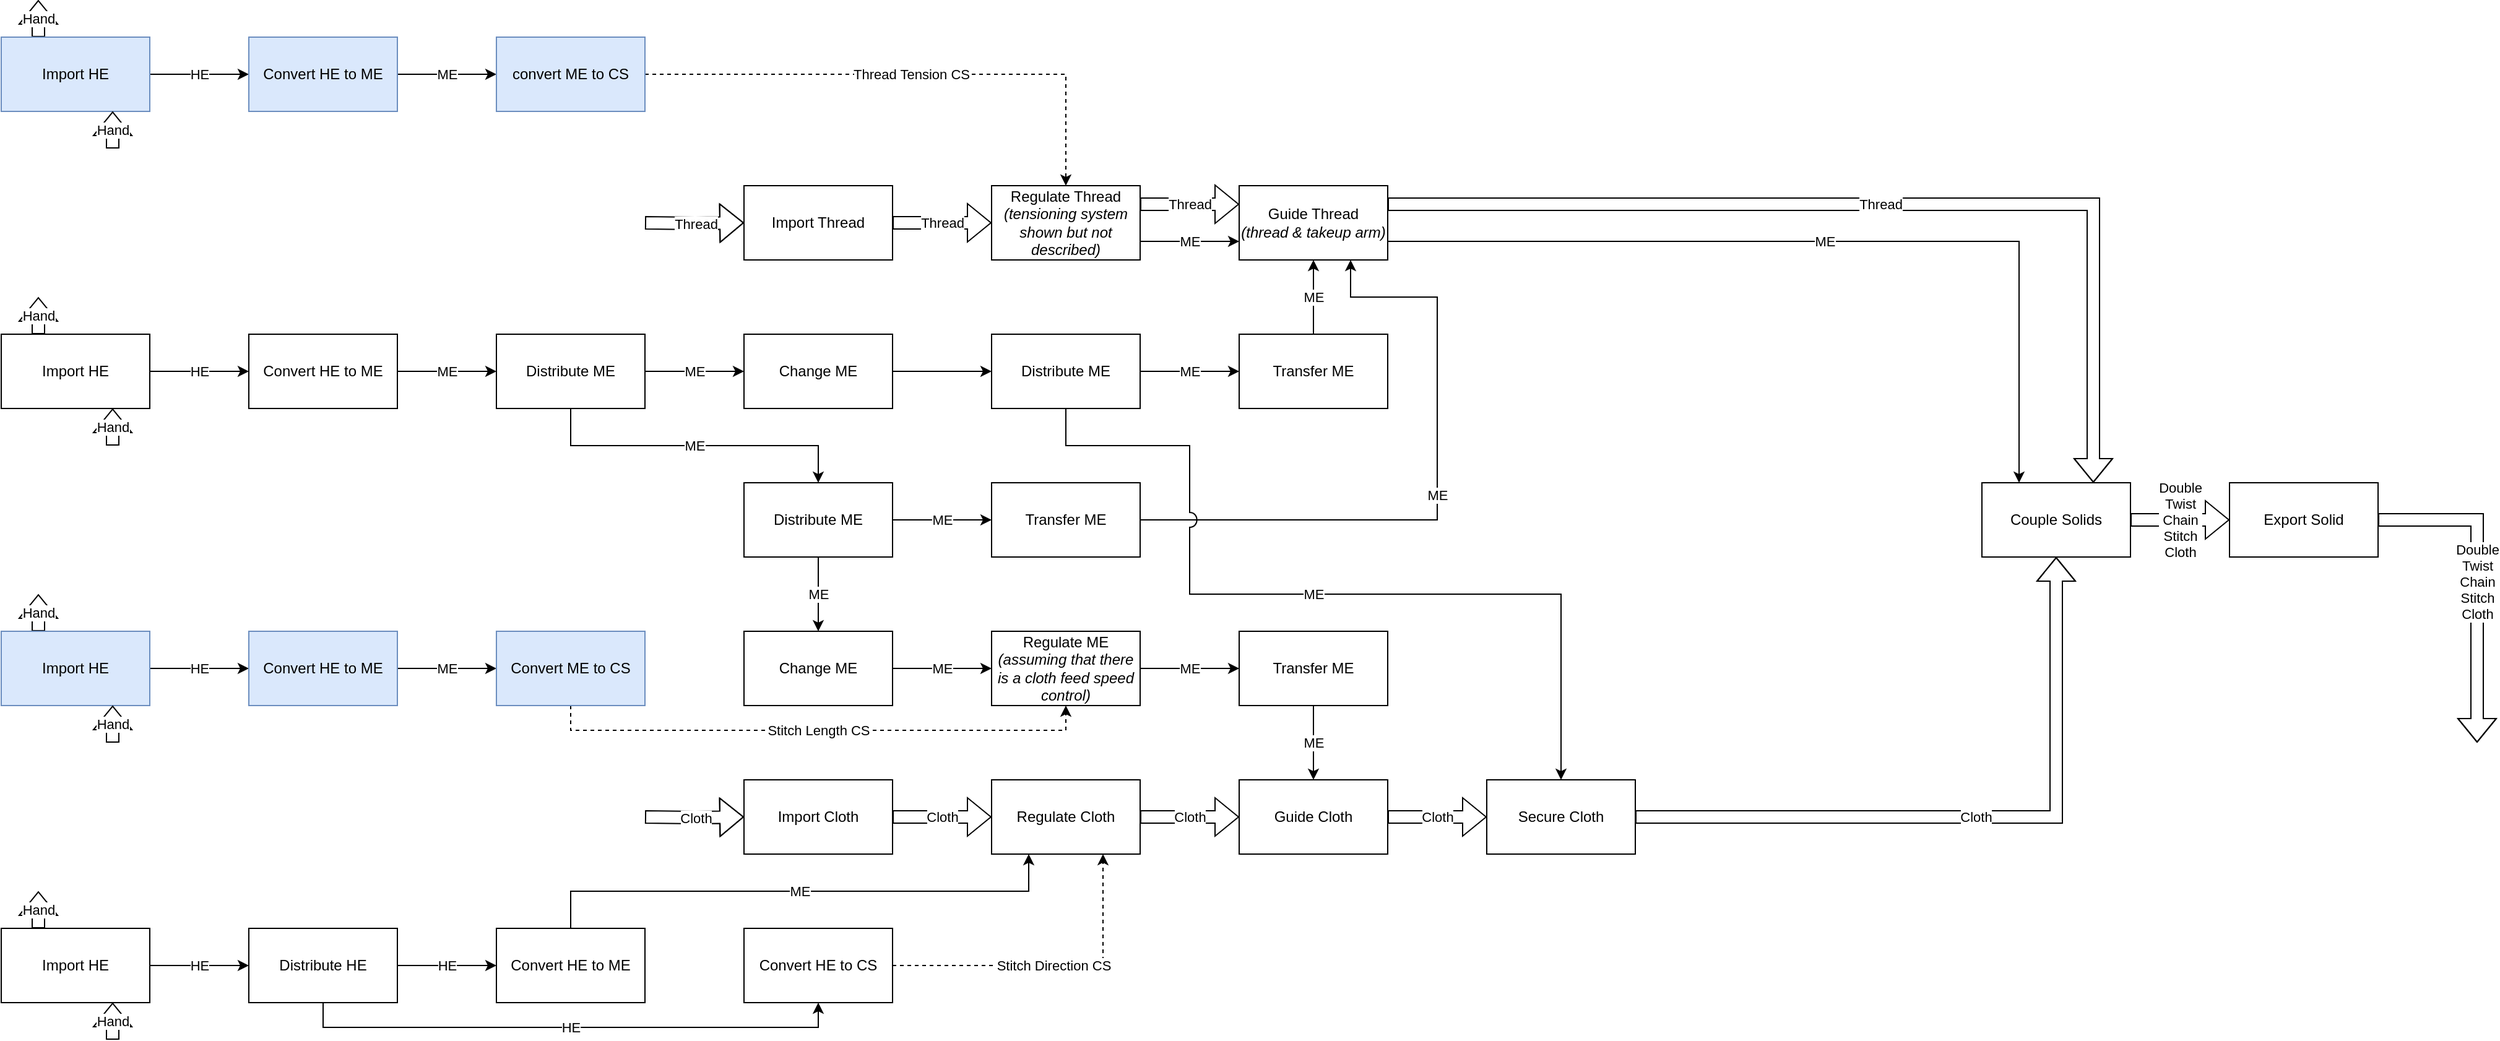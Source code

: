 <mxfile version="20.2.8" type="device"><diagram id="nXkyz65qhgdw2utk5sAE" name="Page-1"><mxGraphModel dx="1422" dy="865" grid="1" gridSize="10" guides="1" tooltips="1" connect="1" arrows="1" fold="1" page="1" pageScale="1" pageWidth="1100" pageHeight="850" math="0" shadow="0"><root><mxCell id="0"/><mxCell id="1" parent="0"/><mxCell id="Z7UBGKC8czrYu8XIeD56-3" value="Hand" style="edgeStyle=orthogonalEdgeStyle;shape=flexArrow;rounded=0;orthogonalLoop=1;jettySize=auto;html=1;exitX=0.25;exitY=0;exitDx=0;exitDy=0;" parent="1" source="Z7UBGKC8czrYu8XIeD56-1" edge="1"><mxGeometry relative="1" as="geometry"><mxPoint x="70" y="240" as="targetPoint"/></mxGeometry></mxCell><mxCell id="Z7UBGKC8czrYu8XIeD56-5" value="HE" style="edgeStyle=orthogonalEdgeStyle;rounded=0;orthogonalLoop=1;jettySize=auto;html=1;exitX=1;exitY=0.5;exitDx=0;exitDy=0;entryX=0;entryY=0.5;entryDx=0;entryDy=0;" parent="1" source="Z7UBGKC8czrYu8XIeD56-1" target="Z7UBGKC8czrYu8XIeD56-4" edge="1"><mxGeometry relative="1" as="geometry"/></mxCell><mxCell id="Z7UBGKC8czrYu8XIeD56-1" value="Import HE" style="rounded=0;whiteSpace=wrap;html=1;" parent="1" vertex="1"><mxGeometry x="40" y="270" width="120" height="60" as="geometry"/></mxCell><mxCell id="Z7UBGKC8czrYu8XIeD56-2" value="Hand" style="edgeStyle=orthogonalEdgeStyle;rounded=0;orthogonalLoop=1;jettySize=auto;html=1;entryX=0.75;entryY=1;entryDx=0;entryDy=0;shape=flexArrow;" parent="1" target="Z7UBGKC8czrYu8XIeD56-1" edge="1"><mxGeometry relative="1" as="geometry"><mxPoint x="130" y="360" as="sourcePoint"/></mxGeometry></mxCell><mxCell id="Z7UBGKC8czrYu8XIeD56-10" value="ME" style="edgeStyle=orthogonalEdgeStyle;rounded=0;orthogonalLoop=1;jettySize=auto;html=1;exitX=1;exitY=0.5;exitDx=0;exitDy=0;entryX=0;entryY=0.5;entryDx=0;entryDy=0;" parent="1" source="Z7UBGKC8czrYu8XIeD56-4" target="Z7UBGKC8czrYu8XIeD56-6" edge="1"><mxGeometry relative="1" as="geometry"/></mxCell><mxCell id="Z7UBGKC8czrYu8XIeD56-4" value="Convert HE to ME" style="rounded=0;whiteSpace=wrap;html=1;" parent="1" vertex="1"><mxGeometry x="240" y="270" width="120" height="60" as="geometry"/></mxCell><mxCell id="Z7UBGKC8czrYu8XIeD56-11" value="ME" style="edgeStyle=orthogonalEdgeStyle;rounded=0;orthogonalLoop=1;jettySize=auto;html=1;exitX=1;exitY=0.5;exitDx=0;exitDy=0;entryX=0;entryY=0.5;entryDx=0;entryDy=0;" parent="1" source="Z7UBGKC8czrYu8XIeD56-6" target="Z7UBGKC8czrYu8XIeD56-7" edge="1"><mxGeometry relative="1" as="geometry"/></mxCell><mxCell id="Z7UBGKC8czrYu8XIeD56-40" value="ME" style="edgeStyle=orthogonalEdgeStyle;rounded=0;orthogonalLoop=1;jettySize=auto;html=1;exitX=0.5;exitY=1;exitDx=0;exitDy=0;entryX=0.5;entryY=0;entryDx=0;entryDy=0;" parent="1" source="Z7UBGKC8czrYu8XIeD56-6" target="Z7UBGKC8czrYu8XIeD56-31" edge="1"><mxGeometry relative="1" as="geometry"/></mxCell><mxCell id="Z7UBGKC8czrYu8XIeD56-6" value="Distribute ME" style="rounded=0;whiteSpace=wrap;html=1;" parent="1" vertex="1"><mxGeometry x="440" y="270" width="120" height="60" as="geometry"/></mxCell><mxCell id="Z7UBGKC8czrYu8XIeD56-13" value="ME" style="edgeStyle=orthogonalEdgeStyle;rounded=0;orthogonalLoop=1;jettySize=auto;html=1;entryX=0;entryY=0.5;entryDx=0;entryDy=0;exitX=1;exitY=0.5;exitDx=0;exitDy=0;" parent="1" source="Z7UBGKC8czrYu8XIeD56-62" target="Z7UBGKC8czrYu8XIeD56-8" edge="1"><mxGeometry relative="1" as="geometry"><mxPoint x="970" y="300" as="sourcePoint"/></mxGeometry></mxCell><mxCell id="Z7UBGKC8czrYu8XIeD56-63" style="edgeStyle=orthogonalEdgeStyle;rounded=0;orthogonalLoop=1;jettySize=auto;html=1;exitX=1;exitY=0.5;exitDx=0;exitDy=0;entryX=0;entryY=0.5;entryDx=0;entryDy=0;" parent="1" source="Z7UBGKC8czrYu8XIeD56-7" target="Z7UBGKC8czrYu8XIeD56-62" edge="1"><mxGeometry relative="1" as="geometry"/></mxCell><mxCell id="Z7UBGKC8czrYu8XIeD56-7" value="Change ME" style="rounded=0;whiteSpace=wrap;html=1;" parent="1" vertex="1"><mxGeometry x="640" y="270" width="120" height="60" as="geometry"/></mxCell><mxCell id="Z7UBGKC8czrYu8XIeD56-18" value="ME" style="edgeStyle=orthogonalEdgeStyle;rounded=0;orthogonalLoop=1;jettySize=auto;html=1;exitX=0.5;exitY=0;exitDx=0;exitDy=0;entryX=0.5;entryY=1;entryDx=0;entryDy=0;" parent="1" source="Z7UBGKC8czrYu8XIeD56-8" target="Z7UBGKC8czrYu8XIeD56-14" edge="1"><mxGeometry relative="1" as="geometry"/></mxCell><mxCell id="Z7UBGKC8czrYu8XIeD56-8" value="Transfer ME" style="rounded=0;whiteSpace=wrap;html=1;" parent="1" vertex="1"><mxGeometry x="1040" y="270" width="120" height="60" as="geometry"/></mxCell><mxCell id="Z7UBGKC8czrYu8XIeD56-16" value="Thread" style="edgeStyle=orthogonalEdgeStyle;rounded=0;orthogonalLoop=1;jettySize=auto;html=1;exitX=1;exitY=0.25;exitDx=0;exitDy=0;entryX=0;entryY=0.25;entryDx=0;entryDy=0;shape=flexArrow;" parent="1" source="Z7UBGKC8czrYu8XIeD56-46" target="Z7UBGKC8czrYu8XIeD56-14" edge="1"><mxGeometry relative="1" as="geometry"><mxPoint x="960" y="165" as="sourcePoint"/></mxGeometry></mxCell><mxCell id="Z7UBGKC8czrYu8XIeD56-17" value="ME" style="edgeStyle=orthogonalEdgeStyle;rounded=0;orthogonalLoop=1;jettySize=auto;html=1;exitX=1;exitY=0.75;exitDx=0;exitDy=0;entryX=0;entryY=0.75;entryDx=0;entryDy=0;" parent="1" source="Z7UBGKC8czrYu8XIeD56-46" target="Z7UBGKC8czrYu8XIeD56-14" edge="1"><mxGeometry relative="1" as="geometry"><mxPoint x="960" y="195" as="sourcePoint"/></mxGeometry></mxCell><mxCell id="Z7UBGKC8czrYu8XIeD56-14" value="Guide Thread&lt;br&gt;&lt;i&gt;(thread &amp;amp; takeup arm)&lt;/i&gt;" style="rounded=0;whiteSpace=wrap;html=1;" parent="1" vertex="1"><mxGeometry x="1040" y="150" width="120" height="60" as="geometry"/></mxCell><mxCell id="Z7UBGKC8czrYu8XIeD56-29" value="Thread" style="edgeStyle=orthogonalEdgeStyle;shape=flexArrow;rounded=0;orthogonalLoop=1;jettySize=auto;html=1;exitX=1;exitY=0.25;exitDx=0;exitDy=0;entryX=0.75;entryY=0;entryDx=0;entryDy=0;" parent="1" source="Z7UBGKC8czrYu8XIeD56-14" target="Z7UBGKC8czrYu8XIeD56-26" edge="1"><mxGeometry relative="1" as="geometry"><mxPoint x="1360" y="165.0" as="sourcePoint"/></mxGeometry></mxCell><mxCell id="Z7UBGKC8czrYu8XIeD56-42" value="ME" style="edgeStyle=orthogonalEdgeStyle;rounded=0;orthogonalLoop=1;jettySize=auto;html=1;exitX=1;exitY=0.75;exitDx=0;exitDy=0;entryX=0.25;entryY=0;entryDx=0;entryDy=0;" parent="1" source="Z7UBGKC8czrYu8XIeD56-14" target="Z7UBGKC8czrYu8XIeD56-26" edge="1"><mxGeometry relative="1" as="geometry"><mxPoint x="1360" y="195.0" as="sourcePoint"/></mxGeometry></mxCell><mxCell id="Z7UBGKC8czrYu8XIeD56-68" value="Double&lt;br&gt;Twist&lt;br&gt;Chain&lt;br&gt;Stitch&lt;br&gt;Cloth" style="edgeStyle=orthogonalEdgeStyle;shape=flexArrow;rounded=0;jumpStyle=arc;jumpSize=12;orthogonalLoop=1;jettySize=auto;html=1;exitX=1;exitY=0.5;exitDx=0;exitDy=0;entryX=0;entryY=0.5;entryDx=0;entryDy=0;" parent="1" source="Z7UBGKC8czrYu8XIeD56-26" target="Z7UBGKC8czrYu8XIeD56-67" edge="1"><mxGeometry relative="1" as="geometry"/></mxCell><mxCell id="Z7UBGKC8czrYu8XIeD56-26" value="Couple Solids" style="rounded=0;whiteSpace=wrap;html=1;" parent="1" vertex="1"><mxGeometry x="1640" y="390" width="120" height="60" as="geometry"/></mxCell><mxCell id="Z7UBGKC8czrYu8XIeD56-39" value="ME" style="edgeStyle=orthogonalEdgeStyle;rounded=0;orthogonalLoop=1;jettySize=auto;html=1;exitX=1;exitY=0.5;exitDx=0;exitDy=0;entryX=0;entryY=0.5;entryDx=0;entryDy=0;" parent="1" source="Z7UBGKC8czrYu8XIeD56-31" target="Z7UBGKC8czrYu8XIeD56-32" edge="1"><mxGeometry relative="1" as="geometry"/></mxCell><mxCell id="Z7UBGKC8czrYu8XIeD56-51" value="ME" style="edgeStyle=orthogonalEdgeStyle;rounded=0;orthogonalLoop=1;jettySize=auto;html=1;exitX=0.5;exitY=1;exitDx=0;exitDy=0;entryX=0.5;entryY=0;entryDx=0;entryDy=0;" parent="1" source="Z7UBGKC8czrYu8XIeD56-31" target="Z7UBGKC8czrYu8XIeD56-43" edge="1"><mxGeometry relative="1" as="geometry"/></mxCell><mxCell id="Z7UBGKC8czrYu8XIeD56-31" value="Distribute ME" style="rounded=0;whiteSpace=wrap;html=1;" parent="1" vertex="1"><mxGeometry x="640" y="390" width="120" height="60" as="geometry"/></mxCell><mxCell id="Z7UBGKC8czrYu8XIeD56-33" value="ME" style="edgeStyle=orthogonalEdgeStyle;rounded=0;orthogonalLoop=1;jettySize=auto;html=1;exitX=1;exitY=0.5;exitDx=0;exitDy=0;entryX=0.75;entryY=1;entryDx=0;entryDy=0;" parent="1" source="Z7UBGKC8czrYu8XIeD56-32" target="Z7UBGKC8czrYu8XIeD56-14" edge="1"><mxGeometry relative="1" as="geometry"><Array as="points"><mxPoint x="1200" y="420"/><mxPoint x="1200" y="240"/><mxPoint x="1130" y="240"/></Array><mxPoint x="1270" y="210.0" as="targetPoint"/></mxGeometry></mxCell><mxCell id="Z7UBGKC8czrYu8XIeD56-32" value="Transfer ME" style="rounded=0;whiteSpace=wrap;html=1;" parent="1" vertex="1"><mxGeometry x="840" y="390" width="120" height="60" as="geometry"/></mxCell><mxCell id="Z7UBGKC8czrYu8XIeD56-52" value="ME" style="edgeStyle=orthogonalEdgeStyle;rounded=0;orthogonalLoop=1;jettySize=auto;html=1;exitX=1;exitY=0.5;exitDx=0;exitDy=0;entryX=0;entryY=0.5;entryDx=0;entryDy=0;" parent="1" source="Z7UBGKC8czrYu8XIeD56-43" target="Z7UBGKC8czrYu8XIeD56-44" edge="1"><mxGeometry relative="1" as="geometry"/></mxCell><mxCell id="Z7UBGKC8czrYu8XIeD56-43" value="Change ME" style="rounded=0;whiteSpace=wrap;html=1;" parent="1" vertex="1"><mxGeometry x="640" y="510" width="120" height="60" as="geometry"/></mxCell><mxCell id="Z7UBGKC8czrYu8XIeD56-53" value="ME" style="edgeStyle=orthogonalEdgeStyle;rounded=0;orthogonalLoop=1;jettySize=auto;html=1;exitX=1;exitY=0.5;exitDx=0;exitDy=0;entryX=0;entryY=0.5;entryDx=0;entryDy=0;" parent="1" source="Z7UBGKC8czrYu8XIeD56-44" target="Z7UBGKC8czrYu8XIeD56-45" edge="1"><mxGeometry relative="1" as="geometry"/></mxCell><mxCell id="Z7UBGKC8czrYu8XIeD56-44" value="Regulate ME&lt;br&gt;&lt;i&gt;(assuming that there is a cloth feed speed control)&lt;/i&gt;" style="rounded=0;whiteSpace=wrap;html=1;" parent="1" vertex="1"><mxGeometry x="840" y="510" width="120" height="60" as="geometry"/></mxCell><mxCell id="Z7UBGKC8czrYu8XIeD56-60" value="ME" style="edgeStyle=orthogonalEdgeStyle;rounded=0;orthogonalLoop=1;jettySize=auto;html=1;exitX=0.5;exitY=1;exitDx=0;exitDy=0;entryX=0.5;entryY=0;entryDx=0;entryDy=0;" parent="1" source="Z7UBGKC8czrYu8XIeD56-45" target="Z7UBGKC8czrYu8XIeD56-54" edge="1"><mxGeometry relative="1" as="geometry"/></mxCell><mxCell id="Z7UBGKC8czrYu8XIeD56-45" value="Transfer ME" style="rounded=0;whiteSpace=wrap;html=1;" parent="1" vertex="1"><mxGeometry x="1040" y="510" width="120" height="60" as="geometry"/></mxCell><mxCell id="Z7UBGKC8czrYu8XIeD56-46" value="Regulate Thread&lt;br&gt;&lt;i&gt;(tensioning system shown but not described)&lt;/i&gt;" style="rounded=0;whiteSpace=wrap;html=1;" parent="1" vertex="1"><mxGeometry x="840" y="150" width="120" height="60" as="geometry"/></mxCell><mxCell id="Z7UBGKC8czrYu8XIeD56-49" value="Thread" style="edgeStyle=orthogonalEdgeStyle;shape=flexArrow;rounded=0;orthogonalLoop=1;jettySize=auto;html=1;exitX=1;exitY=0.5;exitDx=0;exitDy=0;entryX=0;entryY=0.5;entryDx=0;entryDy=0;" parent="1" source="Z7UBGKC8czrYu8XIeD56-47" target="Z7UBGKC8czrYu8XIeD56-46" edge="1"><mxGeometry relative="1" as="geometry"/></mxCell><mxCell id="Z7UBGKC8czrYu8XIeD56-47" value="Import Thread" style="rounded=0;whiteSpace=wrap;html=1;" parent="1" vertex="1"><mxGeometry x="640" y="150" width="120" height="60" as="geometry"/></mxCell><mxCell id="Z7UBGKC8czrYu8XIeD56-48" value="Thread" style="edgeStyle=orthogonalEdgeStyle;rounded=0;orthogonalLoop=1;jettySize=auto;html=1;entryX=0;entryY=0.5;entryDx=0;entryDy=0;shape=flexArrow;" parent="1" target="Z7UBGKC8czrYu8XIeD56-47" edge="1"><mxGeometry relative="1" as="geometry"><mxPoint x="560" y="180" as="sourcePoint"/></mxGeometry></mxCell><mxCell id="Z7UBGKC8czrYu8XIeD56-65" value="Cloth" style="edgeStyle=orthogonalEdgeStyle;rounded=0;jumpStyle=arc;jumpSize=12;orthogonalLoop=1;jettySize=auto;html=1;exitX=1;exitY=0.5;exitDx=0;exitDy=0;entryX=0;entryY=0.5;entryDx=0;entryDy=0;shape=flexArrow;" parent="1" source="Z7UBGKC8czrYu8XIeD56-54" target="Z7UBGKC8czrYu8XIeD56-61" edge="1"><mxGeometry relative="1" as="geometry"/></mxCell><mxCell id="Z7UBGKC8czrYu8XIeD56-54" value="Guide Cloth" style="rounded=0;whiteSpace=wrap;html=1;" parent="1" vertex="1"><mxGeometry x="1040" y="630" width="120" height="60" as="geometry"/></mxCell><mxCell id="Z7UBGKC8czrYu8XIeD56-59" value="Cloth" style="edgeStyle=orthogonalEdgeStyle;shape=flexArrow;rounded=0;orthogonalLoop=1;jettySize=auto;html=1;exitX=1;exitY=0.5;exitDx=0;exitDy=0;entryX=0;entryY=0.5;entryDx=0;entryDy=0;" parent="1" source="Z7UBGKC8czrYu8XIeD56-55" target="Z7UBGKC8czrYu8XIeD56-54" edge="1"><mxGeometry relative="1" as="geometry"/></mxCell><mxCell id="Z7UBGKC8czrYu8XIeD56-55" value="Regulate Cloth" style="rounded=0;whiteSpace=wrap;html=1;" parent="1" vertex="1"><mxGeometry x="840" y="630" width="120" height="60" as="geometry"/></mxCell><mxCell id="Z7UBGKC8czrYu8XIeD56-56" value="Cloth" style="edgeStyle=orthogonalEdgeStyle;rounded=0;orthogonalLoop=1;jettySize=auto;html=1;entryX=0;entryY=0.5;entryDx=0;entryDy=0;shape=flexArrow;exitX=1;exitY=0.5;exitDx=0;exitDy=0;" parent="1" source="Z7UBGKC8czrYu8XIeD56-57" target="Z7UBGKC8czrYu8XIeD56-55" edge="1"><mxGeometry relative="1" as="geometry"><mxPoint x="760" y="660" as="sourcePoint"/></mxGeometry></mxCell><mxCell id="Z7UBGKC8czrYu8XIeD56-57" value="Import Cloth" style="rounded=0;whiteSpace=wrap;html=1;" parent="1" vertex="1"><mxGeometry x="640" y="630" width="120" height="60" as="geometry"/></mxCell><mxCell id="Z7UBGKC8czrYu8XIeD56-58" value="Cloth" style="edgeStyle=orthogonalEdgeStyle;shape=flexArrow;rounded=0;orthogonalLoop=1;jettySize=auto;html=1;entryX=0;entryY=0.5;entryDx=0;entryDy=0;" parent="1" target="Z7UBGKC8czrYu8XIeD56-57" edge="1"><mxGeometry relative="1" as="geometry"><mxPoint x="560" y="660" as="sourcePoint"/></mxGeometry></mxCell><mxCell id="Z7UBGKC8czrYu8XIeD56-66" value="Cloth" style="edgeStyle=orthogonalEdgeStyle;shape=flexArrow;rounded=0;jumpStyle=arc;jumpSize=12;orthogonalLoop=1;jettySize=auto;html=1;exitX=1;exitY=0.5;exitDx=0;exitDy=0;entryX=0.5;entryY=1;entryDx=0;entryDy=0;" parent="1" source="Z7UBGKC8czrYu8XIeD56-61" target="Z7UBGKC8czrYu8XIeD56-26" edge="1"><mxGeometry relative="1" as="geometry"/></mxCell><mxCell id="Z7UBGKC8czrYu8XIeD56-61" value="Secure Cloth" style="rounded=0;whiteSpace=wrap;html=1;" parent="1" vertex="1"><mxGeometry x="1240" y="630" width="120" height="60" as="geometry"/></mxCell><mxCell id="Z7UBGKC8czrYu8XIeD56-64" value="ME" style="edgeStyle=orthogonalEdgeStyle;rounded=0;orthogonalLoop=1;jettySize=auto;html=1;exitX=0.5;exitY=1;exitDx=0;exitDy=0;entryX=0.5;entryY=0;entryDx=0;entryDy=0;jumpStyle=arc;jumpSize=12;" parent="1" source="Z7UBGKC8czrYu8XIeD56-62" target="Z7UBGKC8czrYu8XIeD56-61" edge="1"><mxGeometry relative="1" as="geometry"><Array as="points"><mxPoint x="900" y="360"/><mxPoint x="1000" y="360"/><mxPoint x="1000" y="480"/><mxPoint x="1300" y="480"/></Array></mxGeometry></mxCell><mxCell id="Z7UBGKC8czrYu8XIeD56-62" value="Distribute ME" style="rounded=0;whiteSpace=wrap;html=1;" parent="1" vertex="1"><mxGeometry x="840" y="270" width="120" height="60" as="geometry"/></mxCell><mxCell id="Z7UBGKC8czrYu8XIeD56-69" value="&lt;span style=&quot;color: rgb(0, 0, 0); font-family: Helvetica; font-size: 11px; font-style: normal; font-variant-ligatures: normal; font-variant-caps: normal; font-weight: 400; letter-spacing: normal; orphans: 2; text-align: center; text-indent: 0px; text-transform: none; widows: 2; word-spacing: 0px; -webkit-text-stroke-width: 0px; background-color: rgb(255, 255, 255); text-decoration-thickness: initial; text-decoration-style: initial; text-decoration-color: initial; float: none; display: inline !important;&quot;&gt;Double&lt;/span&gt;&lt;br style=&quot;color: rgb(0, 0, 0); font-family: Helvetica; font-size: 11px; font-style: normal; font-variant-ligatures: normal; font-variant-caps: normal; font-weight: 400; letter-spacing: normal; orphans: 2; text-align: center; text-indent: 0px; text-transform: none; widows: 2; word-spacing: 0px; -webkit-text-stroke-width: 0px; text-decoration-thickness: initial; text-decoration-style: initial; text-decoration-color: initial;&quot;&gt;&lt;span style=&quot;color: rgb(0, 0, 0); font-family: Helvetica; font-size: 11px; font-style: normal; font-variant-ligatures: normal; font-variant-caps: normal; font-weight: 400; letter-spacing: normal; orphans: 2; text-align: center; text-indent: 0px; text-transform: none; widows: 2; word-spacing: 0px; -webkit-text-stroke-width: 0px; background-color: rgb(255, 255, 255); text-decoration-thickness: initial; text-decoration-style: initial; text-decoration-color: initial; float: none; display: inline !important;&quot;&gt;Twist&lt;/span&gt;&lt;br style=&quot;color: rgb(0, 0, 0); font-family: Helvetica; font-size: 11px; font-style: normal; font-variant-ligatures: normal; font-variant-caps: normal; font-weight: 400; letter-spacing: normal; orphans: 2; text-align: center; text-indent: 0px; text-transform: none; widows: 2; word-spacing: 0px; -webkit-text-stroke-width: 0px; text-decoration-thickness: initial; text-decoration-style: initial; text-decoration-color: initial;&quot;&gt;&lt;span style=&quot;color: rgb(0, 0, 0); font-family: Helvetica; font-size: 11px; font-style: normal; font-variant-ligatures: normal; font-variant-caps: normal; font-weight: 400; letter-spacing: normal; orphans: 2; text-align: center; text-indent: 0px; text-transform: none; widows: 2; word-spacing: 0px; -webkit-text-stroke-width: 0px; background-color: rgb(255, 255, 255); text-decoration-thickness: initial; text-decoration-style: initial; text-decoration-color: initial; float: none; display: inline !important;&quot;&gt;Chain&lt;/span&gt;&lt;br style=&quot;color: rgb(0, 0, 0); font-family: Helvetica; font-size: 11px; font-style: normal; font-variant-ligatures: normal; font-variant-caps: normal; font-weight: 400; letter-spacing: normal; orphans: 2; text-align: center; text-indent: 0px; text-transform: none; widows: 2; word-spacing: 0px; -webkit-text-stroke-width: 0px; text-decoration-thickness: initial; text-decoration-style: initial; text-decoration-color: initial;&quot;&gt;&lt;span style=&quot;color: rgb(0, 0, 0); font-family: Helvetica; font-size: 11px; font-style: normal; font-variant-ligatures: normal; font-variant-caps: normal; font-weight: 400; letter-spacing: normal; orphans: 2; text-align: center; text-indent: 0px; text-transform: none; widows: 2; word-spacing: 0px; -webkit-text-stroke-width: 0px; background-color: rgb(255, 255, 255); text-decoration-thickness: initial; text-decoration-style: initial; text-decoration-color: initial; float: none; display: inline !important;&quot;&gt;Stitch&lt;/span&gt;&lt;br style=&quot;color: rgb(0, 0, 0); font-family: Helvetica; font-size: 11px; font-style: normal; font-variant-ligatures: normal; font-variant-caps: normal; font-weight: 400; letter-spacing: normal; orphans: 2; text-align: center; text-indent: 0px; text-transform: none; widows: 2; word-spacing: 0px; -webkit-text-stroke-width: 0px; text-decoration-thickness: initial; text-decoration-style: initial; text-decoration-color: initial;&quot;&gt;&lt;span style=&quot;color: rgb(0, 0, 0); font-family: Helvetica; font-size: 11px; font-style: normal; font-variant-ligatures: normal; font-variant-caps: normal; font-weight: 400; letter-spacing: normal; orphans: 2; text-align: center; text-indent: 0px; text-transform: none; widows: 2; word-spacing: 0px; -webkit-text-stroke-width: 0px; background-color: rgb(255, 255, 255); text-decoration-thickness: initial; text-decoration-style: initial; text-decoration-color: initial; float: none; display: inline !important;&quot;&gt;Cloth&lt;/span&gt;" style="edgeStyle=orthogonalEdgeStyle;shape=flexArrow;rounded=0;jumpStyle=arc;jumpSize=12;orthogonalLoop=1;jettySize=auto;html=1;exitX=1;exitY=0.5;exitDx=0;exitDy=0;" parent="1" source="Z7UBGKC8czrYu8XIeD56-67" edge="1"><mxGeometry x="0.0" relative="1" as="geometry"><mxPoint x="2040" y="600" as="targetPoint"/><Array as="points"><mxPoint x="2040" y="420"/></Array><mxPoint as="offset"/></mxGeometry></mxCell><mxCell id="Z7UBGKC8czrYu8XIeD56-67" value="Export Solid" style="rounded=0;whiteSpace=wrap;html=1;" parent="1" vertex="1"><mxGeometry x="1840" y="390" width="120" height="60" as="geometry"/></mxCell><mxCell id="Z7UBGKC8czrYu8XIeD56-72" value="Hand" style="edgeStyle=orthogonalEdgeStyle;shape=flexArrow;rounded=0;orthogonalLoop=1;jettySize=auto;html=1;exitX=0.25;exitY=0;exitDx=0;exitDy=0;" parent="1" source="Z7UBGKC8czrYu8XIeD56-73" edge="1"><mxGeometry relative="1" as="geometry"><mxPoint x="70" y="720.0" as="targetPoint"/></mxGeometry></mxCell><mxCell id="Z7UBGKC8czrYu8XIeD56-78" value="HE" style="edgeStyle=orthogonalEdgeStyle;rounded=0;jumpStyle=arc;jumpSize=12;orthogonalLoop=1;jettySize=auto;html=1;exitX=1;exitY=0.5;exitDx=0;exitDy=0;entryX=0;entryY=0.5;entryDx=0;entryDy=0;" parent="1" source="Z7UBGKC8czrYu8XIeD56-73" target="Z7UBGKC8czrYu8XIeD56-75" edge="1"><mxGeometry relative="1" as="geometry"/></mxCell><mxCell id="Z7UBGKC8czrYu8XIeD56-73" value="Import HE" style="rounded=0;whiteSpace=wrap;html=1;" parent="1" vertex="1"><mxGeometry x="40" y="750" width="120" height="60" as="geometry"/></mxCell><mxCell id="Z7UBGKC8czrYu8XIeD56-74" value="Hand" style="edgeStyle=orthogonalEdgeStyle;rounded=0;orthogonalLoop=1;jettySize=auto;html=1;entryX=0.75;entryY=1;entryDx=0;entryDy=0;shape=flexArrow;" parent="1" target="Z7UBGKC8czrYu8XIeD56-73" edge="1"><mxGeometry relative="1" as="geometry"><mxPoint x="130" y="840.0" as="sourcePoint"/></mxGeometry></mxCell><mxCell id="Z7UBGKC8czrYu8XIeD56-79" value="HE" style="edgeStyle=orthogonalEdgeStyle;rounded=0;jumpStyle=arc;jumpSize=12;orthogonalLoop=1;jettySize=auto;html=1;exitX=1;exitY=0.5;exitDx=0;exitDy=0;entryX=0;entryY=0.5;entryDx=0;entryDy=0;" parent="1" source="Z7UBGKC8czrYu8XIeD56-75" target="Z7UBGKC8czrYu8XIeD56-76" edge="1"><mxGeometry relative="1" as="geometry"/></mxCell><mxCell id="Z7UBGKC8czrYu8XIeD56-81" value="HE" style="edgeStyle=orthogonalEdgeStyle;rounded=0;jumpStyle=arc;jumpSize=12;orthogonalLoop=1;jettySize=auto;html=1;exitX=0.5;exitY=1;exitDx=0;exitDy=0;entryX=0.5;entryY=1;entryDx=0;entryDy=0;" parent="1" source="Z7UBGKC8czrYu8XIeD56-75" target="Z7UBGKC8czrYu8XIeD56-77" edge="1"><mxGeometry relative="1" as="geometry"/></mxCell><mxCell id="Z7UBGKC8czrYu8XIeD56-75" value="Distribute HE" style="rounded=0;whiteSpace=wrap;html=1;" parent="1" vertex="1"><mxGeometry x="240" y="750" width="120" height="60" as="geometry"/></mxCell><mxCell id="Z7UBGKC8czrYu8XIeD56-83" value="ME" style="edgeStyle=orthogonalEdgeStyle;rounded=0;jumpStyle=arc;jumpSize=12;orthogonalLoop=1;jettySize=auto;html=1;exitX=0.5;exitY=0;exitDx=0;exitDy=0;entryX=0.25;entryY=1;entryDx=0;entryDy=0;" parent="1" source="Z7UBGKC8czrYu8XIeD56-76" target="Z7UBGKC8czrYu8XIeD56-55" edge="1"><mxGeometry relative="1" as="geometry"/></mxCell><mxCell id="Z7UBGKC8czrYu8XIeD56-76" value="Convert HE to ME" style="rounded=0;whiteSpace=wrap;html=1;" parent="1" vertex="1"><mxGeometry x="440" y="750" width="120" height="60" as="geometry"/></mxCell><mxCell id="Z7UBGKC8czrYu8XIeD56-84" value="Stitch Direction CS" style="edgeStyle=orthogonalEdgeStyle;rounded=0;jumpStyle=arc;jumpSize=12;orthogonalLoop=1;jettySize=auto;html=1;exitX=1;exitY=0.5;exitDx=0;exitDy=0;entryX=0.75;entryY=1;entryDx=0;entryDy=0;dashed=1;" parent="1" source="Z7UBGKC8czrYu8XIeD56-77" target="Z7UBGKC8czrYu8XIeD56-55" edge="1"><mxGeometry relative="1" as="geometry"/></mxCell><mxCell id="Z7UBGKC8czrYu8XIeD56-77" value="Convert HE to CS" style="rounded=0;whiteSpace=wrap;html=1;" parent="1" vertex="1"><mxGeometry x="640" y="750" width="120" height="60" as="geometry"/></mxCell><mxCell id="Z7UBGKC8czrYu8XIeD56-85" value="Hand" style="edgeStyle=orthogonalEdgeStyle;shape=flexArrow;rounded=0;orthogonalLoop=1;jettySize=auto;html=1;exitX=0.25;exitY=0;exitDx=0;exitDy=0;" parent="1" source="Z7UBGKC8czrYu8XIeD56-86" edge="1"><mxGeometry relative="1" as="geometry"><mxPoint x="70" y="480" as="targetPoint"/></mxGeometry></mxCell><mxCell id="Z7UBGKC8czrYu8XIeD56-90" value="HE" style="edgeStyle=orthogonalEdgeStyle;rounded=0;jumpStyle=arc;jumpSize=12;orthogonalLoop=1;jettySize=auto;html=1;exitX=1;exitY=0.5;exitDx=0;exitDy=0;entryX=0;entryY=0.5;entryDx=0;entryDy=0;" parent="1" source="Z7UBGKC8czrYu8XIeD56-86" target="Z7UBGKC8czrYu8XIeD56-88" edge="1"><mxGeometry relative="1" as="geometry"/></mxCell><mxCell id="Z7UBGKC8czrYu8XIeD56-86" value="Import HE" style="rounded=0;whiteSpace=wrap;html=1;fillColor=#dae8fc;strokeColor=#6c8ebf;" parent="1" vertex="1"><mxGeometry x="40" y="510" width="120" height="60" as="geometry"/></mxCell><mxCell id="Z7UBGKC8czrYu8XIeD56-87" value="Hand" style="edgeStyle=orthogonalEdgeStyle;rounded=0;orthogonalLoop=1;jettySize=auto;html=1;entryX=0.75;entryY=1;entryDx=0;entryDy=0;shape=flexArrow;" parent="1" target="Z7UBGKC8czrYu8XIeD56-86" edge="1"><mxGeometry relative="1" as="geometry"><mxPoint x="130" y="600" as="sourcePoint"/></mxGeometry></mxCell><mxCell id="Z7UBGKC8czrYu8XIeD56-91" value="ME" style="edgeStyle=orthogonalEdgeStyle;rounded=0;jumpStyle=arc;jumpSize=12;orthogonalLoop=1;jettySize=auto;html=1;exitX=1;exitY=0.5;exitDx=0;exitDy=0;entryX=0;entryY=0.5;entryDx=0;entryDy=0;" parent="1" source="Z7UBGKC8czrYu8XIeD56-88" target="Z7UBGKC8czrYu8XIeD56-89" edge="1"><mxGeometry relative="1" as="geometry"/></mxCell><mxCell id="Z7UBGKC8czrYu8XIeD56-88" value="Convert HE to ME" style="rounded=0;whiteSpace=wrap;html=1;fillColor=#dae8fc;strokeColor=#6c8ebf;" parent="1" vertex="1"><mxGeometry x="240" y="510" width="120" height="60" as="geometry"/></mxCell><mxCell id="Z7UBGKC8czrYu8XIeD56-93" value="Stitch Length CS" style="edgeStyle=orthogonalEdgeStyle;rounded=0;jumpStyle=arc;jumpSize=12;orthogonalLoop=1;jettySize=auto;html=1;exitX=0.5;exitY=1;exitDx=0;exitDy=0;entryX=0.5;entryY=1;entryDx=0;entryDy=0;dashed=1;" parent="1" source="Z7UBGKC8czrYu8XIeD56-89" target="Z7UBGKC8czrYu8XIeD56-44" edge="1"><mxGeometry relative="1" as="geometry"/></mxCell><mxCell id="Z7UBGKC8czrYu8XIeD56-89" value="Convert ME to CS" style="rounded=0;whiteSpace=wrap;html=1;fillColor=#dae8fc;strokeColor=#6c8ebf;" parent="1" vertex="1"><mxGeometry x="440" y="510" width="120" height="60" as="geometry"/></mxCell><mxCell id="Z7UBGKC8czrYu8XIeD56-97" value="Hand" style="edgeStyle=orthogonalEdgeStyle;shape=flexArrow;rounded=0;jumpStyle=arc;jumpSize=12;orthogonalLoop=1;jettySize=auto;html=1;exitX=0.25;exitY=0;exitDx=0;exitDy=0;" parent="1" source="Z7UBGKC8czrYu8XIeD56-95" edge="1"><mxGeometry relative="1" as="geometry"><mxPoint x="69.957" as="targetPoint"/></mxGeometry></mxCell><mxCell id="Z7UBGKC8czrYu8XIeD56-100" value="HE" style="edgeStyle=orthogonalEdgeStyle;rounded=0;jumpStyle=arc;jumpSize=12;orthogonalLoop=1;jettySize=auto;html=1;exitX=1;exitY=0.5;exitDx=0;exitDy=0;entryX=0;entryY=0.5;entryDx=0;entryDy=0;" parent="1" source="Z7UBGKC8czrYu8XIeD56-95" target="Z7UBGKC8czrYu8XIeD56-98" edge="1"><mxGeometry relative="1" as="geometry"/></mxCell><mxCell id="Z7UBGKC8czrYu8XIeD56-95" value="Import HE" style="rounded=0;whiteSpace=wrap;html=1;fillColor=#dae8fc;strokeColor=#6c8ebf;" parent="1" vertex="1"><mxGeometry x="40" y="30" width="120" height="60" as="geometry"/></mxCell><mxCell id="Z7UBGKC8czrYu8XIeD56-96" value="Hand" style="edgeStyle=orthogonalEdgeStyle;rounded=0;jumpStyle=arc;jumpSize=12;orthogonalLoop=1;jettySize=auto;html=1;entryX=0.75;entryY=1;entryDx=0;entryDy=0;shape=flexArrow;" parent="1" target="Z7UBGKC8czrYu8XIeD56-95" edge="1"><mxGeometry relative="1" as="geometry"><mxPoint x="130" y="120" as="sourcePoint"/></mxGeometry></mxCell><mxCell id="Z7UBGKC8czrYu8XIeD56-101" value="ME" style="edgeStyle=orthogonalEdgeStyle;rounded=0;jumpStyle=arc;jumpSize=12;orthogonalLoop=1;jettySize=auto;html=1;exitX=1;exitY=0.5;exitDx=0;exitDy=0;entryX=0;entryY=0.5;entryDx=0;entryDy=0;" parent="1" source="Z7UBGKC8czrYu8XIeD56-98" target="Z7UBGKC8czrYu8XIeD56-99" edge="1"><mxGeometry relative="1" as="geometry"/></mxCell><mxCell id="Z7UBGKC8czrYu8XIeD56-98" value="Convert HE to ME" style="rounded=0;whiteSpace=wrap;html=1;fillColor=#dae8fc;strokeColor=#6c8ebf;" parent="1" vertex="1"><mxGeometry x="240" y="30" width="120" height="60" as="geometry"/></mxCell><mxCell id="Z7UBGKC8czrYu8XIeD56-102" value="Thread Tension CS" style="edgeStyle=orthogonalEdgeStyle;rounded=0;jumpStyle=arc;jumpSize=12;orthogonalLoop=1;jettySize=auto;html=1;exitX=1;exitY=0.5;exitDx=0;exitDy=0;entryX=0.5;entryY=0;entryDx=0;entryDy=0;dashed=1;" parent="1" source="Z7UBGKC8czrYu8XIeD56-99" target="Z7UBGKC8czrYu8XIeD56-46" edge="1"><mxGeometry relative="1" as="geometry"/></mxCell><mxCell id="Z7UBGKC8czrYu8XIeD56-99" value="convert ME to CS" style="rounded=0;whiteSpace=wrap;html=1;fillColor=#dae8fc;strokeColor=#6c8ebf;" parent="1" vertex="1"><mxGeometry x="440" y="30" width="120" height="60" as="geometry"/></mxCell></root></mxGraphModel></diagram></mxfile>